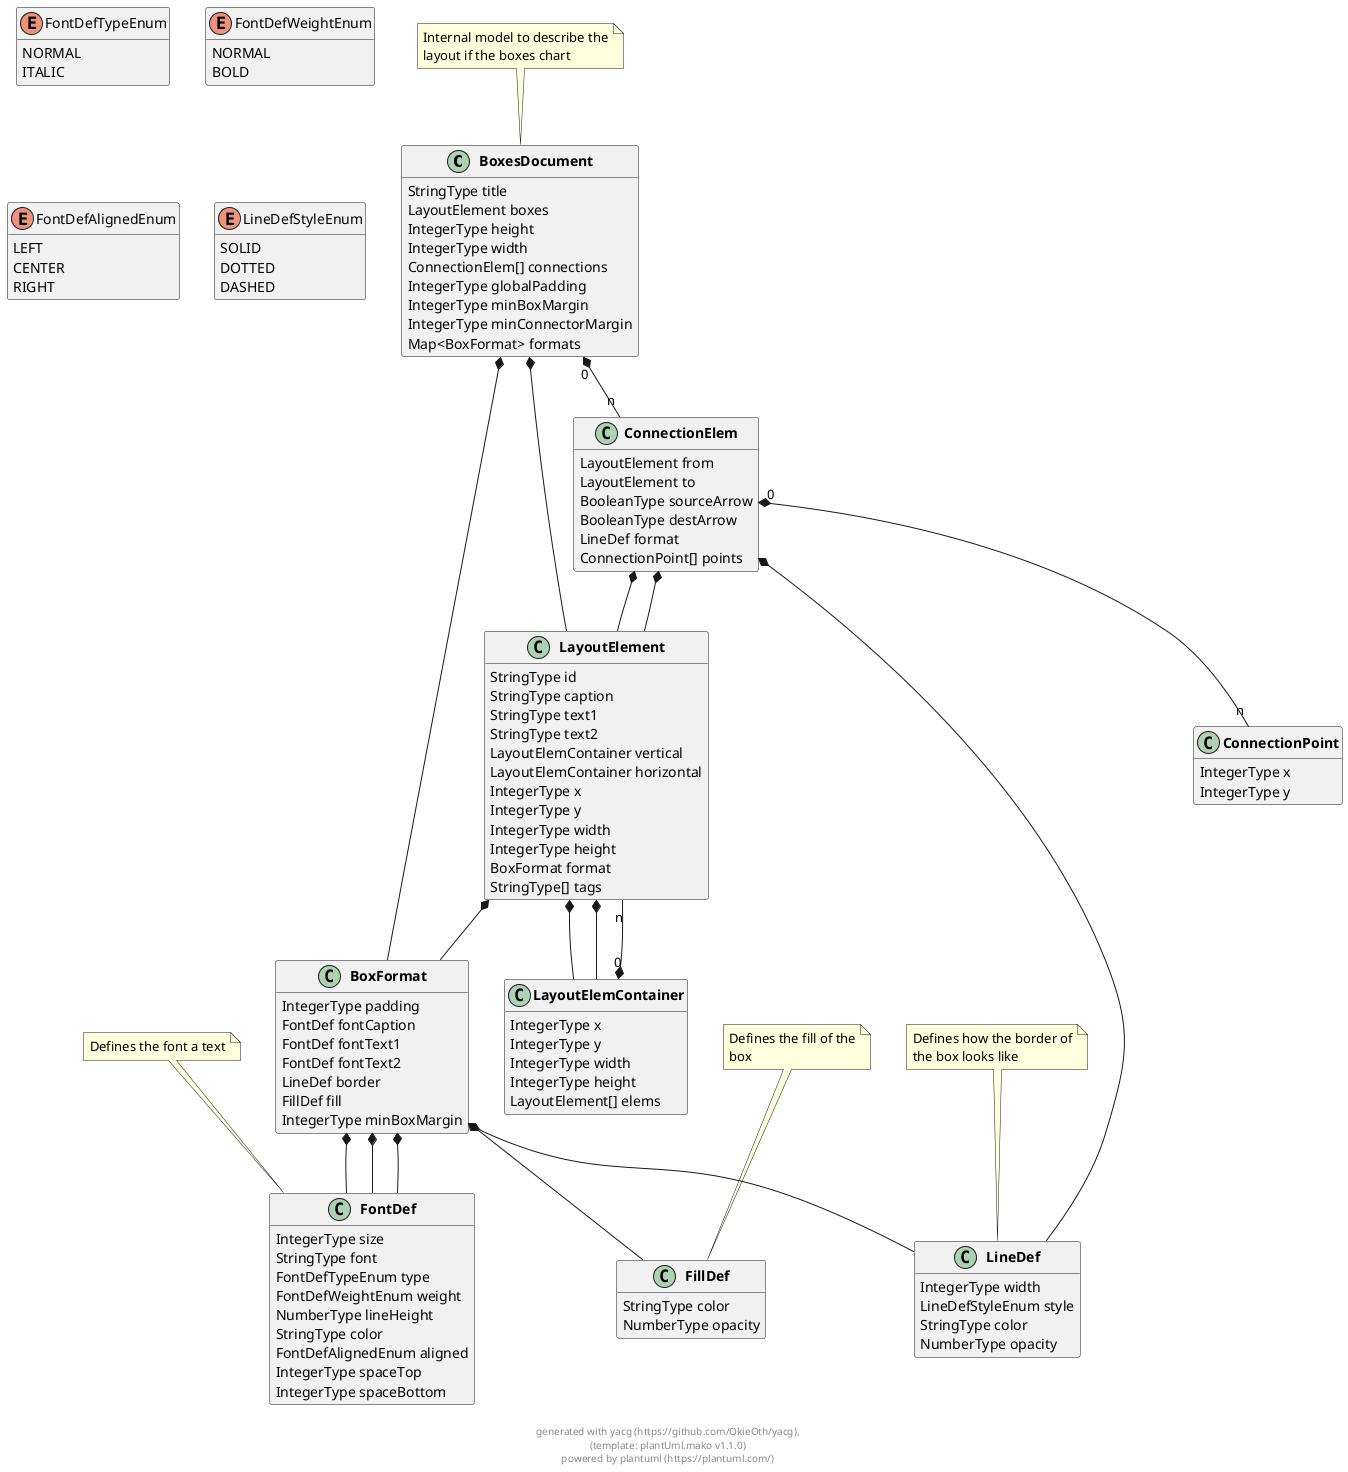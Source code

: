 
@startuml
hide empty methods
hide empty fields


class "**BoxesDocument**" as BoxesDocument {
        StringType title
        LayoutElement boxes
        IntegerType height
        IntegerType width
        ConnectionElem[] connections
        IntegerType globalPadding
        IntegerType minBoxMargin
        IntegerType minConnectorMargin
        Map<BoxFormat> formats
}
note top: Internal model to describe the\nlayout if the boxes chart

 

class "**LayoutElement**" as LayoutElement {
        StringType id
        StringType caption
        StringType text1
        StringType text2
        LayoutElemContainer vertical
        LayoutElemContainer horizontal
        IntegerType x
        IntegerType y
        IntegerType width
        IntegerType height
        BoxFormat format
        StringType[] tags
}

 

class "**ConnectionElem**" as ConnectionElem {
        LayoutElement from
        LayoutElement to
        BooleanType sourceArrow
        BooleanType destArrow
        LineDef format
        ConnectionPoint[] points
}

 


class "**BoxFormat**" as BoxFormat {
        IntegerType padding
        FontDef fontCaption
        FontDef fontText1
        FontDef fontText2
        LineDef border
        FillDef fill
        IntegerType minBoxMargin
}

 

class "**LayoutElemContainer**" as LayoutElemContainer {
        IntegerType x
        IntegerType y
        IntegerType width
        IntegerType height
        LayoutElement[] elems
}

 

class "**ConnectionPoint**" as ConnectionPoint {
        IntegerType x
        IntegerType y
}

 

class "**FontDef**" as FontDef {
        IntegerType size
        StringType font
        FontDefTypeEnum type
        FontDefWeightEnum weight
        NumberType lineHeight
        StringType color
        FontDefAlignedEnum aligned
        IntegerType spaceTop
        IntegerType spaceBottom
}
note top: Defines the font a text

 

enum "FontDefTypeEnum" as FontDefTypeEnum {
    NORMAL
    ITALIC
}

enum "FontDefWeightEnum" as FontDefWeightEnum {
    NORMAL
    BOLD
}

enum "FontDefAlignedEnum" as FontDefAlignedEnum {
    LEFT
    CENTER
    RIGHT
}

class "**LineDef**" as LineDef {
        IntegerType width
        LineDefStyleEnum style
        StringType color
        NumberType opacity
}
note top: Defines how the border of\nthe box looks like

 

enum "LineDefStyleEnum" as LineDefStyleEnum {
    SOLID
    DOTTED
    DASHED
}

class "**FillDef**" as FillDef {
        StringType color
        NumberType opacity
}
note top: Defines the fill of the\nbox

 


    

BoxesDocument  *--  LayoutElement



BoxesDocument "0" *-- "n" ConnectionElem




BoxesDocument  *--  BoxFormat

    




LayoutElement  *--  LayoutElemContainer

LayoutElement  *--  LayoutElemContainer





LayoutElement  *--  BoxFormat


    
ConnectionElem  *--  LayoutElement

ConnectionElem  *--  LayoutElement



ConnectionElem  *--  LineDef

ConnectionElem "0" *-- "n" ConnectionPoint

    
    

BoxFormat  *--  FontDef

BoxFormat  *--  FontDef

BoxFormat  *--  FontDef

BoxFormat  *--  LineDef

BoxFormat  *--  FillDef


    




LayoutElemContainer "0" *-- "n" LayoutElement

    


    









    
    
    
    




    
    



footer \ngenerated with yacg (https://github.com/OkieOth/yacg),\n(template: plantUml.mako v1.1.0)\npowered by plantuml (https://plantuml.com/)
@enduml